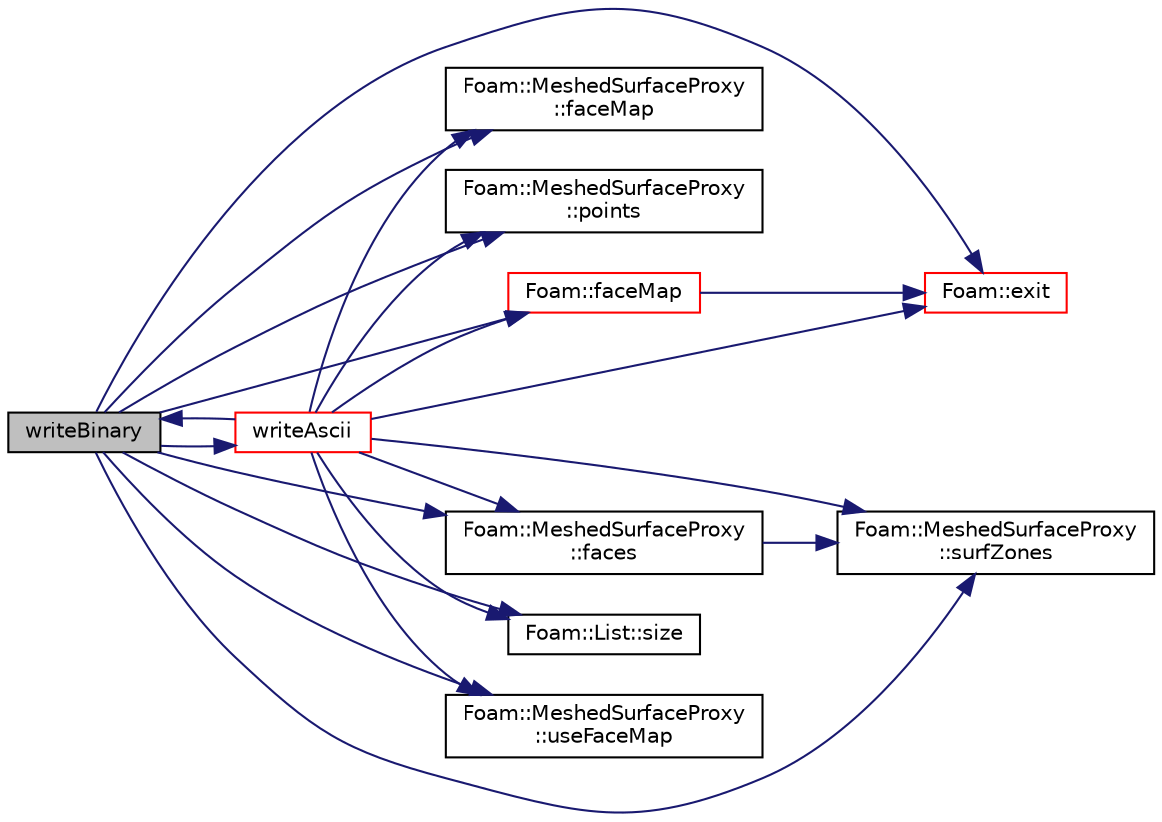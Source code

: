 digraph "writeBinary"
{
  bgcolor="transparent";
  edge [fontname="Helvetica",fontsize="10",labelfontname="Helvetica",labelfontsize="10"];
  node [fontname="Helvetica",fontsize="10",shape=record];
  rankdir="LR";
  Node1 [label="writeBinary",height=0.2,width=0.4,color="black", fillcolor="grey75", style="filled", fontcolor="black"];
  Node1 -> Node2 [color="midnightblue",fontsize="10",style="solid",fontname="Helvetica"];
  Node2 [label="Foam::exit",height=0.2,width=0.4,color="red",URL="$a10733.html#a06ca7250d8e89caf05243ec094843642"];
  Node1 -> Node3 [color="midnightblue",fontsize="10",style="solid",fontname="Helvetica"];
  Node3 [label="Foam::faceMap",height=0.2,width=0.4,color="red",URL="$a10733.html#aa77215843e964fac259ab06e68d0ee02"];
  Node3 -> Node2 [color="midnightblue",fontsize="10",style="solid",fontname="Helvetica"];
  Node1 -> Node4 [color="midnightblue",fontsize="10",style="solid",fontname="Helvetica"];
  Node4 [label="Foam::MeshedSurfaceProxy\l::faceMap",height=0.2,width=0.4,color="black",URL="$a01466.html#ac1fced05d1292d316fe022b9d873a015",tooltip="Const access to the faceMap, zero-sized when unused. "];
  Node1 -> Node5 [color="midnightblue",fontsize="10",style="solid",fontname="Helvetica"];
  Node5 [label="Foam::MeshedSurfaceProxy\l::faces",height=0.2,width=0.4,color="black",URL="$a01466.html#a24383e354eec6ecd526b67a58e5aa971",tooltip="Return const access to the faces. "];
  Node5 -> Node6 [color="midnightblue",fontsize="10",style="solid",fontname="Helvetica"];
  Node6 [label="Foam::MeshedSurfaceProxy\l::surfZones",height=0.2,width=0.4,color="black",URL="$a01466.html#a44f86be906099f268cfff4afa79e085b",tooltip="Const access to the surface zones. "];
  Node1 -> Node7 [color="midnightblue",fontsize="10",style="solid",fontname="Helvetica"];
  Node7 [label="Foam::MeshedSurfaceProxy\l::points",height=0.2,width=0.4,color="black",URL="$a01466.html#a73ff9486717e5d8efeb6e9c3f311ad5c",tooltip="Return const access to the points. "];
  Node1 -> Node8 [color="midnightblue",fontsize="10",style="solid",fontname="Helvetica"];
  Node8 [label="Foam::List::size",height=0.2,width=0.4,color="black",URL="$a01364.html#a8a5f6fa29bd4b500caf186f60245b384",tooltip="Override size to be inconsistent with allocated storage. "];
  Node1 -> Node6 [color="midnightblue",fontsize="10",style="solid",fontname="Helvetica"];
  Node1 -> Node9 [color="midnightblue",fontsize="10",style="solid",fontname="Helvetica"];
  Node9 [label="Foam::MeshedSurfaceProxy\l::useFaceMap",height=0.2,width=0.4,color="black",URL="$a01466.html#a661471ceee8717595c9a2007a55e9cd3",tooltip="Use faceMap? "];
  Node1 -> Node10 [color="midnightblue",fontsize="10",style="solid",fontname="Helvetica"];
  Node10 [label="writeAscii",height=0.2,width=0.4,color="red",URL="$a02448.html#a9ed2139058d6a7dca0edb4f9c88e6599",tooltip="Write surface mesh components by proxy (as ASCII) "];
  Node10 -> Node2 [color="midnightblue",fontsize="10",style="solid",fontname="Helvetica"];
  Node10 -> Node3 [color="midnightblue",fontsize="10",style="solid",fontname="Helvetica"];
  Node10 -> Node4 [color="midnightblue",fontsize="10",style="solid",fontname="Helvetica"];
  Node10 -> Node5 [color="midnightblue",fontsize="10",style="solid",fontname="Helvetica"];
  Node10 -> Node7 [color="midnightblue",fontsize="10",style="solid",fontname="Helvetica"];
  Node10 -> Node8 [color="midnightblue",fontsize="10",style="solid",fontname="Helvetica"];
  Node10 -> Node6 [color="midnightblue",fontsize="10",style="solid",fontname="Helvetica"];
  Node10 -> Node9 [color="midnightblue",fontsize="10",style="solid",fontname="Helvetica"];
  Node10 -> Node1 [color="midnightblue",fontsize="10",style="solid",fontname="Helvetica"];
}

